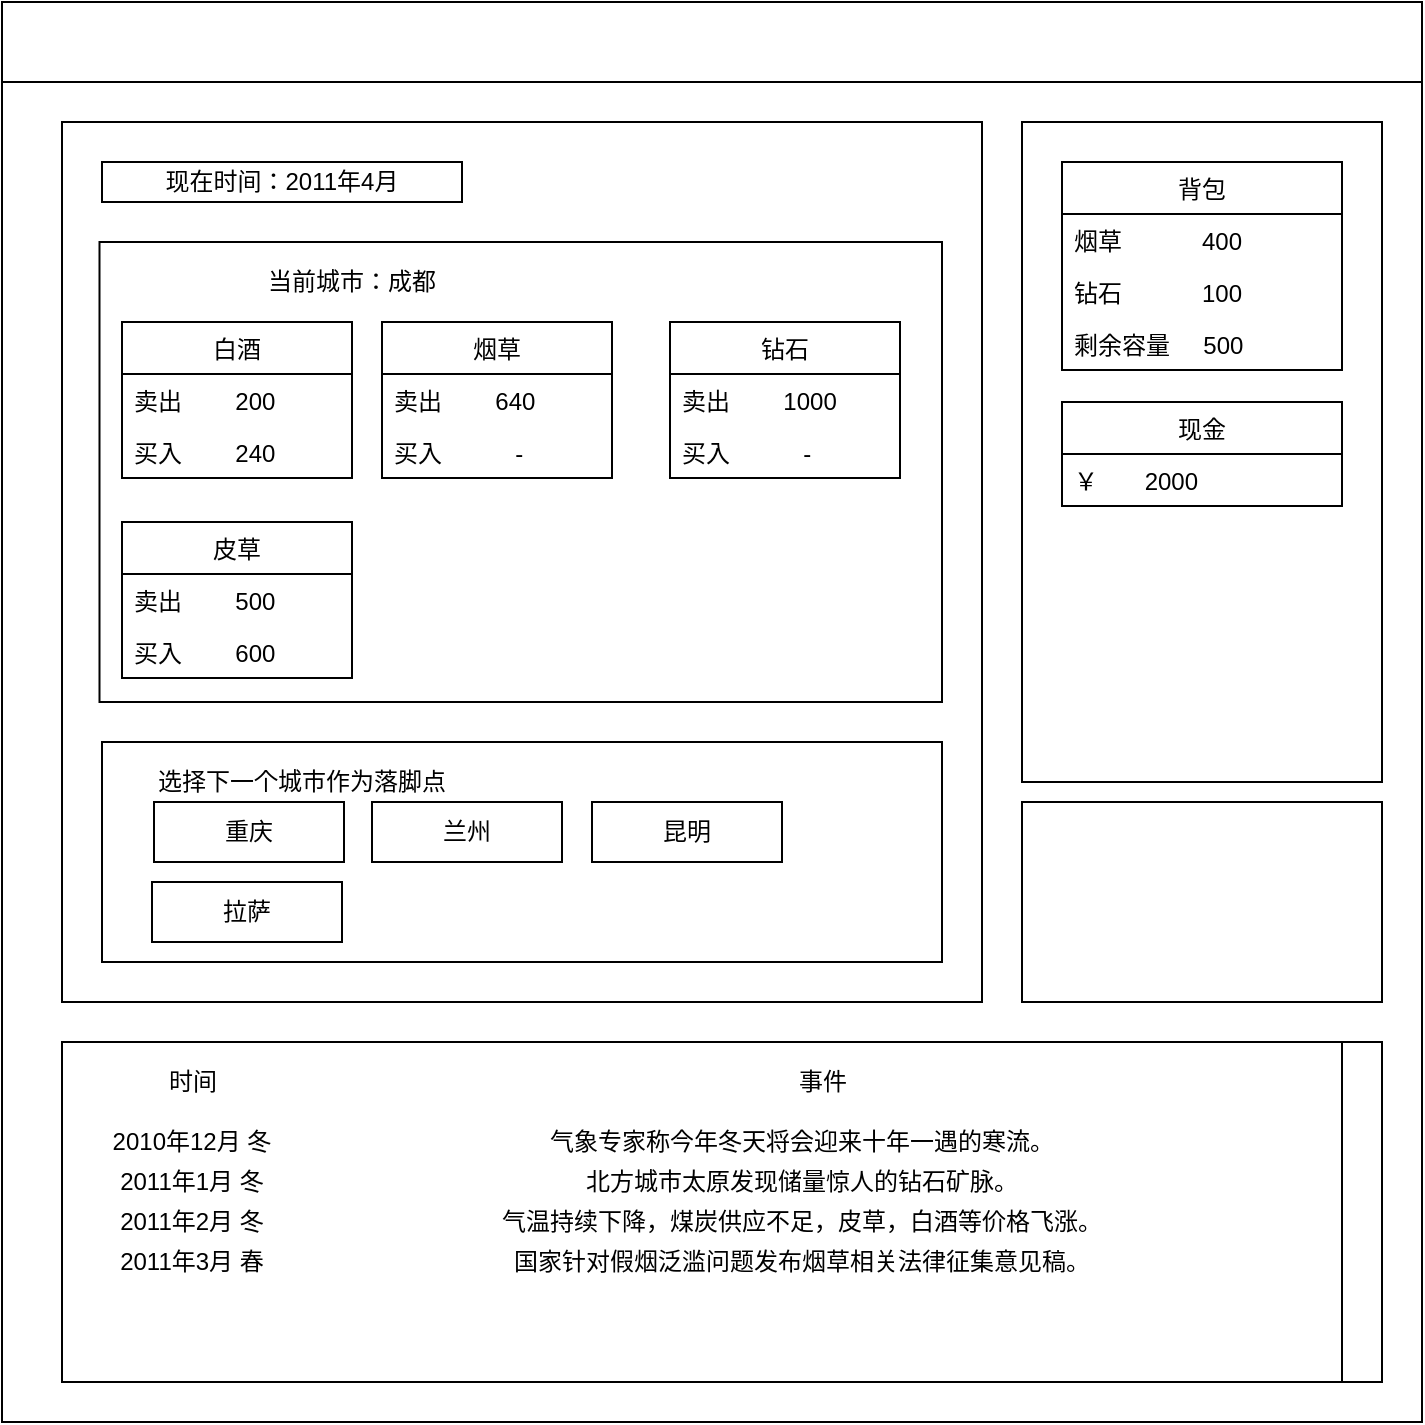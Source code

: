 <mxfile version="15.2.7" type="device"><diagram id="yKPkEd9NcMceBzLxPlmg" name="第 1 页"><mxGraphModel dx="1422" dy="822" grid="1" gridSize="10" guides="1" tooltips="1" connect="1" arrows="1" fold="1" page="1" pageScale="1" pageWidth="827" pageHeight="1169" math="0" shadow="0"><root><mxCell id="0"/><mxCell id="1" parent="0"/><mxCell id="z1qVmLOXcfMon1POS841-1" value="" style="whiteSpace=wrap;html=1;aspect=fixed;" vertex="1" parent="1"><mxGeometry x="80" y="130" width="710" height="710" as="geometry"/></mxCell><mxCell id="z1qVmLOXcfMon1POS841-6" value="" style="rounded=0;whiteSpace=wrap;html=1;" vertex="1" parent="1"><mxGeometry x="110" y="650" width="660" height="170" as="geometry"/></mxCell><mxCell id="z1qVmLOXcfMon1POS841-3" value="" style="rounded=0;whiteSpace=wrap;html=1;" vertex="1" parent="1"><mxGeometry x="80" y="130" width="710" height="40" as="geometry"/></mxCell><mxCell id="z1qVmLOXcfMon1POS841-4" value="" style="rounded=0;whiteSpace=wrap;html=1;" vertex="1" parent="1"><mxGeometry x="110" y="190" width="460" height="440" as="geometry"/></mxCell><mxCell id="z1qVmLOXcfMon1POS841-5" value="" style="rounded=0;whiteSpace=wrap;html=1;" vertex="1" parent="1"><mxGeometry x="590" y="190" width="180" height="330" as="geometry"/></mxCell><mxCell id="z1qVmLOXcfMon1POS841-7" value="" style="rounded=0;whiteSpace=wrap;html=1;" vertex="1" parent="1"><mxGeometry x="590" y="530" width="180" height="100" as="geometry"/></mxCell><mxCell id="z1qVmLOXcfMon1POS841-30" value="" style="rounded=0;whiteSpace=wrap;html=1;" vertex="1" parent="1"><mxGeometry x="128.75" y="250" width="421.25" height="230" as="geometry"/></mxCell><mxCell id="z1qVmLOXcfMon1POS841-8" value="事件" style="text;html=1;align=center;verticalAlign=middle;resizable=0;points=[];autosize=1;strokeColor=none;fillColor=none;" vertex="1" parent="1"><mxGeometry x="470" y="660" width="40" height="20" as="geometry"/></mxCell><mxCell id="z1qVmLOXcfMon1POS841-9" value="2010年12月 冬" style="text;html=1;strokeColor=none;fillColor=none;align=center;verticalAlign=middle;whiteSpace=wrap;rounded=0;" vertex="1" parent="1"><mxGeometry x="130" y="690" width="90" height="20" as="geometry"/></mxCell><mxCell id="z1qVmLOXcfMon1POS841-10" value="气象专家称今年冬天将会迎来十年一遇的寒流。" style="text;html=1;strokeColor=none;fillColor=none;align=center;verticalAlign=middle;whiteSpace=wrap;rounded=0;" vertex="1" parent="1"><mxGeometry x="220" y="690" width="520" height="20" as="geometry"/></mxCell><mxCell id="z1qVmLOXcfMon1POS841-12" value="2011年1月 冬" style="text;html=1;strokeColor=none;fillColor=none;align=center;verticalAlign=middle;whiteSpace=wrap;rounded=0;" vertex="1" parent="1"><mxGeometry x="130" y="710" width="90" height="20" as="geometry"/></mxCell><mxCell id="z1qVmLOXcfMon1POS841-13" value="北方城市太原发现储量惊人的钻石矿脉。" style="text;html=1;strokeColor=none;fillColor=none;align=center;verticalAlign=middle;whiteSpace=wrap;rounded=0;" vertex="1" parent="1"><mxGeometry x="220" y="710" width="520" height="20" as="geometry"/></mxCell><mxCell id="z1qVmLOXcfMon1POS841-14" value="2011年2月 冬" style="text;html=1;strokeColor=none;fillColor=none;align=center;verticalAlign=middle;whiteSpace=wrap;rounded=0;" vertex="1" parent="1"><mxGeometry x="130" y="730" width="90" height="20" as="geometry"/></mxCell><mxCell id="z1qVmLOXcfMon1POS841-15" value="气温持续下降，煤炭供应不足，皮草，白酒等价格飞涨。" style="text;html=1;strokeColor=none;fillColor=none;align=center;verticalAlign=middle;whiteSpace=wrap;rounded=0;" vertex="1" parent="1"><mxGeometry x="220" y="730" width="520" height="20" as="geometry"/></mxCell><mxCell id="z1qVmLOXcfMon1POS841-16" value="2011年3月 春" style="text;html=1;strokeColor=none;fillColor=none;align=center;verticalAlign=middle;whiteSpace=wrap;rounded=0;" vertex="1" parent="1"><mxGeometry x="130" y="750" width="90" height="20" as="geometry"/></mxCell><mxCell id="z1qVmLOXcfMon1POS841-17" value="国家针对假烟泛滥问题发布烟草相关法律征集意见稿。" style="text;html=1;strokeColor=none;fillColor=none;align=center;verticalAlign=middle;whiteSpace=wrap;rounded=0;" vertex="1" parent="1"><mxGeometry x="220" y="750" width="520" height="20" as="geometry"/></mxCell><mxCell id="z1qVmLOXcfMon1POS841-18" value="时间" style="text;html=1;align=center;verticalAlign=middle;resizable=0;points=[];autosize=1;strokeColor=none;fillColor=none;" vertex="1" parent="1"><mxGeometry x="155" y="660" width="40" height="20" as="geometry"/></mxCell><mxCell id="z1qVmLOXcfMon1POS841-19" value="现在时间：2011年4月" style="rounded=0;whiteSpace=wrap;html=1;" vertex="1" parent="1"><mxGeometry x="130" y="210" width="180" height="20" as="geometry"/></mxCell><mxCell id="z1qVmLOXcfMon1POS841-31" value="当前城市：成都" style="text;html=1;strokeColor=none;fillColor=none;align=center;verticalAlign=middle;whiteSpace=wrap;rounded=0;" vertex="1" parent="1"><mxGeometry x="150" y="260" width="210" height="20" as="geometry"/></mxCell><mxCell id="z1qVmLOXcfMon1POS841-34" value="白酒" style="swimlane;fontStyle=0;childLayout=stackLayout;horizontal=1;startSize=26;horizontalStack=0;resizeParent=1;resizeParentMax=0;resizeLast=0;collapsible=1;marginBottom=0;" vertex="1" parent="1"><mxGeometry x="140" y="290" width="115" height="78" as="geometry"/></mxCell><mxCell id="z1qVmLOXcfMon1POS841-35" value="卖出        200" style="text;strokeColor=none;fillColor=none;align=left;verticalAlign=top;spacingLeft=4;spacingRight=4;overflow=hidden;rotatable=0;points=[[0,0.5],[1,0.5]];portConstraint=eastwest;" vertex="1" parent="z1qVmLOXcfMon1POS841-34"><mxGeometry y="26" width="115" height="26" as="geometry"/></mxCell><mxCell id="z1qVmLOXcfMon1POS841-36" value="买入        240" style="text;strokeColor=none;fillColor=none;align=left;verticalAlign=top;spacingLeft=4;spacingRight=4;overflow=hidden;rotatable=0;points=[[0,0.5],[1,0.5]];portConstraint=eastwest;" vertex="1" parent="z1qVmLOXcfMon1POS841-34"><mxGeometry y="52" width="115" height="26" as="geometry"/></mxCell><mxCell id="z1qVmLOXcfMon1POS841-38" value="烟草" style="swimlane;fontStyle=0;childLayout=stackLayout;horizontal=1;startSize=26;horizontalStack=0;resizeParent=1;resizeParentMax=0;resizeLast=0;collapsible=1;marginBottom=0;" vertex="1" parent="1"><mxGeometry x="270" y="290" width="115" height="78" as="geometry"/></mxCell><mxCell id="z1qVmLOXcfMon1POS841-39" value="卖出        640" style="text;strokeColor=none;fillColor=none;align=left;verticalAlign=top;spacingLeft=4;spacingRight=4;overflow=hidden;rotatable=0;points=[[0,0.5],[1,0.5]];portConstraint=eastwest;" vertex="1" parent="z1qVmLOXcfMon1POS841-38"><mxGeometry y="26" width="115" height="26" as="geometry"/></mxCell><mxCell id="z1qVmLOXcfMon1POS841-40" value="买入           -" style="text;strokeColor=none;fillColor=none;align=left;verticalAlign=top;spacingLeft=4;spacingRight=4;overflow=hidden;rotatable=0;points=[[0,0.5],[1,0.5]];portConstraint=eastwest;" vertex="1" parent="z1qVmLOXcfMon1POS841-38"><mxGeometry y="52" width="115" height="26" as="geometry"/></mxCell><mxCell id="z1qVmLOXcfMon1POS841-41" value="钻石" style="swimlane;fontStyle=0;childLayout=stackLayout;horizontal=1;startSize=26;horizontalStack=0;resizeParent=1;resizeParentMax=0;resizeLast=0;collapsible=1;marginBottom=0;" vertex="1" parent="1"><mxGeometry x="414" y="290" width="115" height="78" as="geometry"/></mxCell><mxCell id="z1qVmLOXcfMon1POS841-42" value="卖出        1000" style="text;strokeColor=none;fillColor=none;align=left;verticalAlign=top;spacingLeft=4;spacingRight=4;overflow=hidden;rotatable=0;points=[[0,0.5],[1,0.5]];portConstraint=eastwest;" vertex="1" parent="z1qVmLOXcfMon1POS841-41"><mxGeometry y="26" width="115" height="26" as="geometry"/></mxCell><mxCell id="z1qVmLOXcfMon1POS841-43" value="买入           -" style="text;strokeColor=none;fillColor=none;align=left;verticalAlign=top;spacingLeft=4;spacingRight=4;overflow=hidden;rotatable=0;points=[[0,0.5],[1,0.5]];portConstraint=eastwest;" vertex="1" parent="z1qVmLOXcfMon1POS841-41"><mxGeometry y="52" width="115" height="26" as="geometry"/></mxCell><mxCell id="z1qVmLOXcfMon1POS841-44" value="皮草" style="swimlane;fontStyle=0;childLayout=stackLayout;horizontal=1;startSize=26;horizontalStack=0;resizeParent=1;resizeParentMax=0;resizeLast=0;collapsible=1;marginBottom=0;" vertex="1" parent="1"><mxGeometry x="140" y="390" width="115" height="78" as="geometry"/></mxCell><mxCell id="z1qVmLOXcfMon1POS841-45" value="卖出        500" style="text;strokeColor=none;fillColor=none;align=left;verticalAlign=top;spacingLeft=4;spacingRight=4;overflow=hidden;rotatable=0;points=[[0,0.5],[1,0.5]];portConstraint=eastwest;" vertex="1" parent="z1qVmLOXcfMon1POS841-44"><mxGeometry y="26" width="115" height="26" as="geometry"/></mxCell><mxCell id="z1qVmLOXcfMon1POS841-46" value="买入        600" style="text;strokeColor=none;fillColor=none;align=left;verticalAlign=top;spacingLeft=4;spacingRight=4;overflow=hidden;rotatable=0;points=[[0,0.5],[1,0.5]];portConstraint=eastwest;" vertex="1" parent="z1qVmLOXcfMon1POS841-44"><mxGeometry y="52" width="115" height="26" as="geometry"/></mxCell><mxCell id="z1qVmLOXcfMon1POS841-47" value="" style="rounded=0;whiteSpace=wrap;html=1;" vertex="1" parent="1"><mxGeometry x="130" y="500" width="420" height="110" as="geometry"/></mxCell><mxCell id="z1qVmLOXcfMon1POS841-48" value="" style="rounded=0;whiteSpace=wrap;html=1;" vertex="1" parent="1"><mxGeometry x="750" y="650" width="20" height="170" as="geometry"/></mxCell><mxCell id="z1qVmLOXcfMon1POS841-50" value="背包" style="swimlane;fontStyle=0;childLayout=stackLayout;horizontal=1;startSize=26;horizontalStack=0;resizeParent=1;resizeParentMax=0;resizeLast=0;collapsible=1;marginBottom=0;" vertex="1" parent="1"><mxGeometry x="610" y="210" width="140" height="104" as="geometry"/></mxCell><mxCell id="z1qVmLOXcfMon1POS841-51" value="烟草            400" style="text;strokeColor=none;fillColor=none;align=left;verticalAlign=top;spacingLeft=4;spacingRight=4;overflow=hidden;rotatable=0;points=[[0,0.5],[1,0.5]];portConstraint=eastwest;" vertex="1" parent="z1qVmLOXcfMon1POS841-50"><mxGeometry y="26" width="140" height="26" as="geometry"/></mxCell><mxCell id="z1qVmLOXcfMon1POS841-52" value="钻石            100" style="text;strokeColor=none;fillColor=none;align=left;verticalAlign=top;spacingLeft=4;spacingRight=4;overflow=hidden;rotatable=0;points=[[0,0.5],[1,0.5]];portConstraint=eastwest;" vertex="1" parent="z1qVmLOXcfMon1POS841-50"><mxGeometry y="52" width="140" height="26" as="geometry"/></mxCell><mxCell id="z1qVmLOXcfMon1POS841-53" value="剩余容量     500" style="text;strokeColor=none;fillColor=none;align=left;verticalAlign=top;spacingLeft=4;spacingRight=4;overflow=hidden;rotatable=0;points=[[0,0.5],[1,0.5]];portConstraint=eastwest;" vertex="1" parent="z1qVmLOXcfMon1POS841-50"><mxGeometry y="78" width="140" height="26" as="geometry"/></mxCell><mxCell id="z1qVmLOXcfMon1POS841-55" value="现金" style="swimlane;fontStyle=0;childLayout=stackLayout;horizontal=1;startSize=26;horizontalStack=0;resizeParent=1;resizeParentMax=0;resizeLast=0;collapsible=1;marginBottom=0;" vertex="1" parent="1"><mxGeometry x="610" y="330" width="140" height="52" as="geometry"/></mxCell><mxCell id="z1qVmLOXcfMon1POS841-56" value="￥       2000" style="text;strokeColor=none;fillColor=none;align=left;verticalAlign=top;spacingLeft=4;spacingRight=4;overflow=hidden;rotatable=0;points=[[0,0.5],[1,0.5]];portConstraint=eastwest;" vertex="1" parent="z1qVmLOXcfMon1POS841-55"><mxGeometry y="26" width="140" height="26" as="geometry"/></mxCell><mxCell id="z1qVmLOXcfMon1POS841-60" value="重庆" style="rounded=0;whiteSpace=wrap;html=1;" vertex="1" parent="1"><mxGeometry x="156" y="530" width="95" height="30" as="geometry"/></mxCell><mxCell id="z1qVmLOXcfMon1POS841-61" value="选择下一个城市作为落脚点" style="text;html=1;strokeColor=none;fillColor=none;align=center;verticalAlign=middle;whiteSpace=wrap;rounded=0;" vertex="1" parent="1"><mxGeometry x="140" y="510" width="180" height="20" as="geometry"/></mxCell><mxCell id="z1qVmLOXcfMon1POS841-62" value="兰州" style="rounded=0;whiteSpace=wrap;html=1;" vertex="1" parent="1"><mxGeometry x="265" y="530" width="95" height="30" as="geometry"/></mxCell><mxCell id="z1qVmLOXcfMon1POS841-63" value="昆明" style="rounded=0;whiteSpace=wrap;html=1;" vertex="1" parent="1"><mxGeometry x="375" y="530" width="95" height="30" as="geometry"/></mxCell><mxCell id="z1qVmLOXcfMon1POS841-64" value="拉萨" style="rounded=0;whiteSpace=wrap;html=1;" vertex="1" parent="1"><mxGeometry x="155" y="570" width="95" height="30" as="geometry"/></mxCell></root></mxGraphModel></diagram></mxfile>